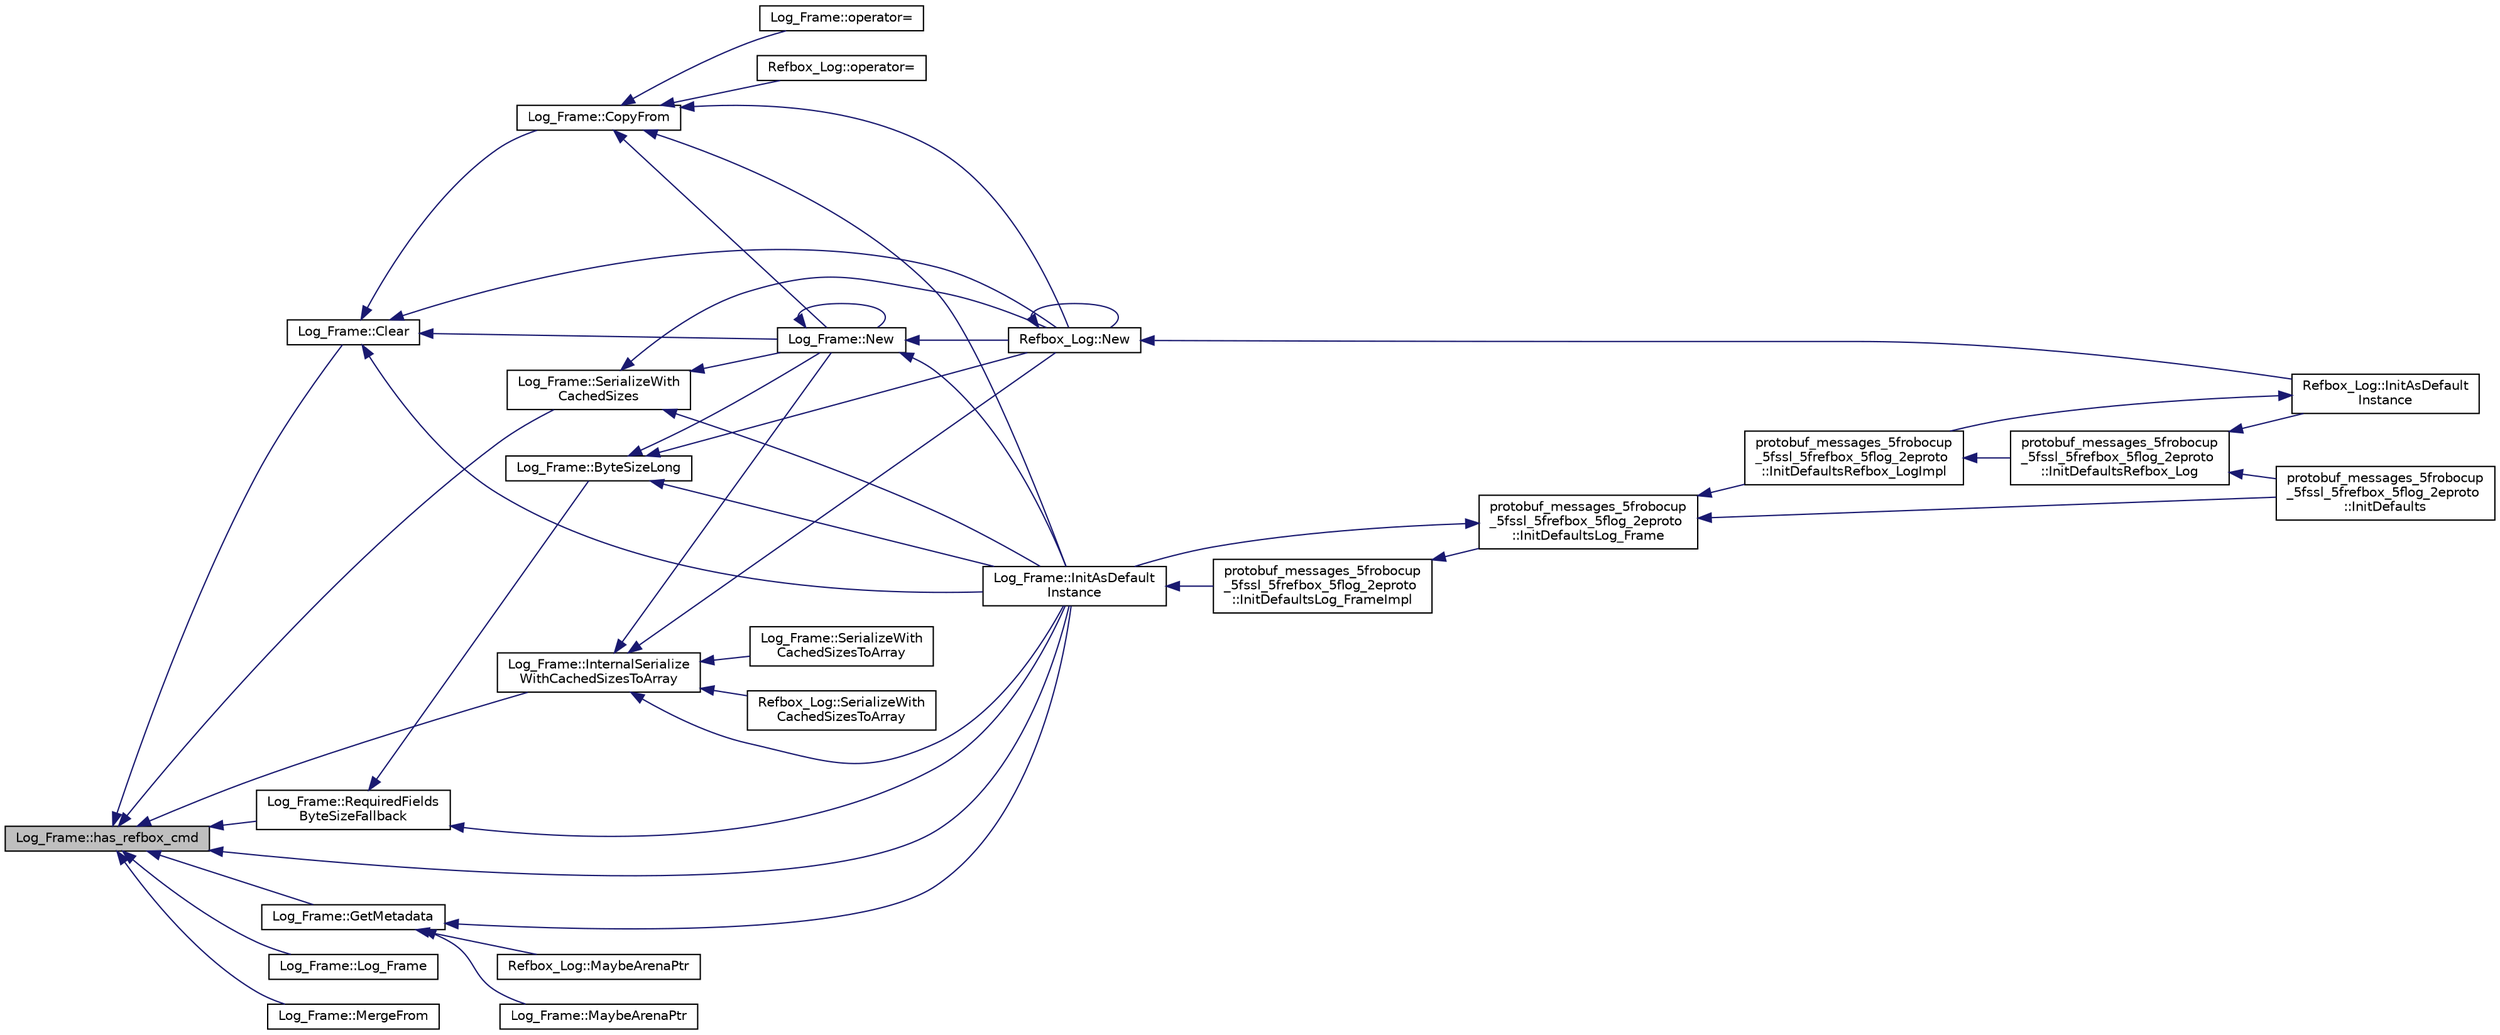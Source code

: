 digraph "Log_Frame::has_refbox_cmd"
{
 // INTERACTIVE_SVG=YES
  edge [fontname="Helvetica",fontsize="10",labelfontname="Helvetica",labelfontsize="10"];
  node [fontname="Helvetica",fontsize="10",shape=record];
  rankdir="LR";
  Node1 [label="Log_Frame::has_refbox_cmd",height=0.2,width=0.4,color="black", fillcolor="grey75", style="filled", fontcolor="black"];
  Node1 -> Node2 [dir="back",color="midnightblue",fontsize="10",style="solid",fontname="Helvetica"];
  Node2 [label="Log_Frame::Clear",height=0.2,width=0.4,color="black", fillcolor="white", style="filled",URL="$da/d8c/class_log___frame.html#ac70528d9eb249700d22b65a391f5ff10"];
  Node2 -> Node3 [dir="back",color="midnightblue",fontsize="10",style="solid",fontname="Helvetica"];
  Node3 [label="Log_Frame::CopyFrom",height=0.2,width=0.4,color="black", fillcolor="white", style="filled",URL="$da/d8c/class_log___frame.html#a1c12b78be2786ad034b873a4378d123a"];
  Node3 -> Node4 [dir="back",color="midnightblue",fontsize="10",style="solid",fontname="Helvetica"];
  Node4 [label="Log_Frame::InitAsDefault\lInstance",height=0.2,width=0.4,color="black", fillcolor="white", style="filled",URL="$da/d8c/class_log___frame.html#a4527e10e9dcdb77b87edf65115e0f628"];
  Node4 -> Node5 [dir="back",color="midnightblue",fontsize="10",style="solid",fontname="Helvetica"];
  Node5 [label="protobuf_messages_5frobocup\l_5fssl_5frefbox_5flog_2eproto\l::InitDefaultsLog_FrameImpl",height=0.2,width=0.4,color="black", fillcolor="white", style="filled",URL="$d4/dad/namespaceprotobuf__messages__5frobocup__5fssl__5frefbox__5flog__2eproto.html#abd9882c034981ae8ac1921514d48dde7"];
  Node5 -> Node6 [dir="back",color="midnightblue",fontsize="10",style="solid",fontname="Helvetica"];
  Node6 [label="protobuf_messages_5frobocup\l_5fssl_5frefbox_5flog_2eproto\l::InitDefaultsLog_Frame",height=0.2,width=0.4,color="black", fillcolor="white", style="filled",URL="$d4/dad/namespaceprotobuf__messages__5frobocup__5fssl__5frefbox__5flog__2eproto.html#aef301de1aceeffdd6d5205a9b9346491"];
  Node6 -> Node7 [dir="back",color="midnightblue",fontsize="10",style="solid",fontname="Helvetica"];
  Node7 [label="protobuf_messages_5frobocup\l_5fssl_5frefbox_5flog_2eproto\l::InitDefaultsRefbox_LogImpl",height=0.2,width=0.4,color="black", fillcolor="white", style="filled",URL="$d4/dad/namespaceprotobuf__messages__5frobocup__5fssl__5frefbox__5flog__2eproto.html#ac64137e00c06b68ff9a3f318aef43928"];
  Node7 -> Node8 [dir="back",color="midnightblue",fontsize="10",style="solid",fontname="Helvetica"];
  Node8 [label="protobuf_messages_5frobocup\l_5fssl_5frefbox_5flog_2eproto\l::InitDefaultsRefbox_Log",height=0.2,width=0.4,color="black", fillcolor="white", style="filled",URL="$d4/dad/namespaceprotobuf__messages__5frobocup__5fssl__5frefbox__5flog__2eproto.html#a6adbd2849cec4368e5402da887595007"];
  Node8 -> Node9 [dir="back",color="midnightblue",fontsize="10",style="solid",fontname="Helvetica"];
  Node9 [label="Refbox_Log::InitAsDefault\lInstance",height=0.2,width=0.4,color="black", fillcolor="white", style="filled",URL="$df/dfa/class_refbox___log.html#ae440d8b648e951ca4bee66fe885ef70a"];
  Node9 -> Node7 [dir="back",color="midnightblue",fontsize="10",style="solid",fontname="Helvetica"];
  Node8 -> Node10 [dir="back",color="midnightblue",fontsize="10",style="solid",fontname="Helvetica"];
  Node10 [label="protobuf_messages_5frobocup\l_5fssl_5frefbox_5flog_2eproto\l::InitDefaults",height=0.2,width=0.4,color="black", fillcolor="white", style="filled",URL="$d4/dad/namespaceprotobuf__messages__5frobocup__5fssl__5frefbox__5flog__2eproto.html#abd3328f4ac13d63375090ce29d01bd2b"];
  Node6 -> Node4 [dir="back",color="midnightblue",fontsize="10",style="solid",fontname="Helvetica"];
  Node6 -> Node10 [dir="back",color="midnightblue",fontsize="10",style="solid",fontname="Helvetica"];
  Node3 -> Node11 [dir="back",color="midnightblue",fontsize="10",style="solid",fontname="Helvetica"];
  Node11 [label="Log_Frame::New",height=0.2,width=0.4,color="black", fillcolor="white", style="filled",URL="$da/d8c/class_log___frame.html#a8e19f7f80745e7531e41f14b90be1d04"];
  Node11 -> Node4 [dir="back",color="midnightblue",fontsize="10",style="solid",fontname="Helvetica"];
  Node11 -> Node11 [dir="back",color="midnightblue",fontsize="10",style="solid",fontname="Helvetica"];
  Node11 -> Node12 [dir="back",color="midnightblue",fontsize="10",style="solid",fontname="Helvetica"];
  Node12 [label="Refbox_Log::New",height=0.2,width=0.4,color="black", fillcolor="white", style="filled",URL="$df/dfa/class_refbox___log.html#a57c5c7284c1535cf08a4779d18e8ad6b"];
  Node12 -> Node9 [dir="back",color="midnightblue",fontsize="10",style="solid",fontname="Helvetica"];
  Node12 -> Node12 [dir="back",color="midnightblue",fontsize="10",style="solid",fontname="Helvetica"];
  Node3 -> Node12 [dir="back",color="midnightblue",fontsize="10",style="solid",fontname="Helvetica"];
  Node3 -> Node13 [dir="back",color="midnightblue",fontsize="10",style="solid",fontname="Helvetica"];
  Node13 [label="Log_Frame::operator=",height=0.2,width=0.4,color="black", fillcolor="white", style="filled",URL="$da/d8c/class_log___frame.html#a96901a3cf35d948200885953cb1001eb"];
  Node3 -> Node14 [dir="back",color="midnightblue",fontsize="10",style="solid",fontname="Helvetica"];
  Node14 [label="Refbox_Log::operator=",height=0.2,width=0.4,color="black", fillcolor="white", style="filled",URL="$df/dfa/class_refbox___log.html#a6e56fda614b167456dee4e77b197d746"];
  Node2 -> Node4 [dir="back",color="midnightblue",fontsize="10",style="solid",fontname="Helvetica"];
  Node2 -> Node11 [dir="back",color="midnightblue",fontsize="10",style="solid",fontname="Helvetica"];
  Node2 -> Node12 [dir="back",color="midnightblue",fontsize="10",style="solid",fontname="Helvetica"];
  Node1 -> Node15 [dir="back",color="midnightblue",fontsize="10",style="solid",fontname="Helvetica"];
  Node15 [label="Log_Frame::GetMetadata",height=0.2,width=0.4,color="black", fillcolor="white", style="filled",URL="$da/d8c/class_log___frame.html#aa7c0f61eac618eef777d1fa7f3680342"];
  Node15 -> Node4 [dir="back",color="midnightblue",fontsize="10",style="solid",fontname="Helvetica"];
  Node15 -> Node16 [dir="back",color="midnightblue",fontsize="10",style="solid",fontname="Helvetica"];
  Node16 [label="Log_Frame::MaybeArenaPtr",height=0.2,width=0.4,color="black", fillcolor="white", style="filled",URL="$da/d8c/class_log___frame.html#a645fa09514b65c1760d53dcdce085fd9"];
  Node15 -> Node17 [dir="back",color="midnightblue",fontsize="10",style="solid",fontname="Helvetica"];
  Node17 [label="Refbox_Log::MaybeArenaPtr",height=0.2,width=0.4,color="black", fillcolor="white", style="filled",URL="$df/dfa/class_refbox___log.html#addbbff3ec1e3dce0b00e452be99bc0db"];
  Node1 -> Node4 [dir="back",color="midnightblue",fontsize="10",style="solid",fontname="Helvetica"];
  Node1 -> Node18 [dir="back",color="midnightblue",fontsize="10",style="solid",fontname="Helvetica"];
  Node18 [label="Log_Frame::InternalSerialize\lWithCachedSizesToArray",height=0.2,width=0.4,color="black", fillcolor="white", style="filled",URL="$da/d8c/class_log___frame.html#adfe0ade50d7fa28cb82b5655b71fefaa"];
  Node18 -> Node4 [dir="back",color="midnightblue",fontsize="10",style="solid",fontname="Helvetica"];
  Node18 -> Node11 [dir="back",color="midnightblue",fontsize="10",style="solid",fontname="Helvetica"];
  Node18 -> Node19 [dir="back",color="midnightblue",fontsize="10",style="solid",fontname="Helvetica"];
  Node19 [label="Log_Frame::SerializeWith\lCachedSizesToArray",height=0.2,width=0.4,color="black", fillcolor="white", style="filled",URL="$da/d8c/class_log___frame.html#acaaec743c56761446b96254b12ff7a6b"];
  Node18 -> Node12 [dir="back",color="midnightblue",fontsize="10",style="solid",fontname="Helvetica"];
  Node18 -> Node20 [dir="back",color="midnightblue",fontsize="10",style="solid",fontname="Helvetica"];
  Node20 [label="Refbox_Log::SerializeWith\lCachedSizesToArray",height=0.2,width=0.4,color="black", fillcolor="white", style="filled",URL="$df/dfa/class_refbox___log.html#af3cba68f368bcdb06195a8685ed4f0a3"];
  Node1 -> Node21 [dir="back",color="midnightblue",fontsize="10",style="solid",fontname="Helvetica"];
  Node21 [label="Log_Frame::Log_Frame",height=0.2,width=0.4,color="black", fillcolor="white", style="filled",URL="$da/d8c/class_log___frame.html#a3c709f45294dbd781be94fbe9205f91d"];
  Node1 -> Node22 [dir="back",color="midnightblue",fontsize="10",style="solid",fontname="Helvetica"];
  Node22 [label="Log_Frame::MergeFrom",height=0.2,width=0.4,color="black", fillcolor="white", style="filled",URL="$da/d8c/class_log___frame.html#ab83184e5083279bc01f964e8b446378a"];
  Node1 -> Node23 [dir="back",color="midnightblue",fontsize="10",style="solid",fontname="Helvetica"];
  Node23 [label="Log_Frame::RequiredFields\lByteSizeFallback",height=0.2,width=0.4,color="black", fillcolor="white", style="filled",URL="$da/d8c/class_log___frame.html#adea500fbd3955d11d8c8f6ada975e81d"];
  Node23 -> Node24 [dir="back",color="midnightblue",fontsize="10",style="solid",fontname="Helvetica"];
  Node24 [label="Log_Frame::ByteSizeLong",height=0.2,width=0.4,color="black", fillcolor="white", style="filled",URL="$da/d8c/class_log___frame.html#a2ac6bb6c2577e4dc65afa11be20b123b"];
  Node24 -> Node4 [dir="back",color="midnightblue",fontsize="10",style="solid",fontname="Helvetica"];
  Node24 -> Node11 [dir="back",color="midnightblue",fontsize="10",style="solid",fontname="Helvetica"];
  Node24 -> Node12 [dir="back",color="midnightblue",fontsize="10",style="solid",fontname="Helvetica"];
  Node23 -> Node4 [dir="back",color="midnightblue",fontsize="10",style="solid",fontname="Helvetica"];
  Node1 -> Node25 [dir="back",color="midnightblue",fontsize="10",style="solid",fontname="Helvetica"];
  Node25 [label="Log_Frame::SerializeWith\lCachedSizes",height=0.2,width=0.4,color="black", fillcolor="white", style="filled",URL="$da/d8c/class_log___frame.html#a56f855c40c42f12a50231f9c25d36101"];
  Node25 -> Node4 [dir="back",color="midnightblue",fontsize="10",style="solid",fontname="Helvetica"];
  Node25 -> Node11 [dir="back",color="midnightblue",fontsize="10",style="solid",fontname="Helvetica"];
  Node25 -> Node12 [dir="back",color="midnightblue",fontsize="10",style="solid",fontname="Helvetica"];
}
